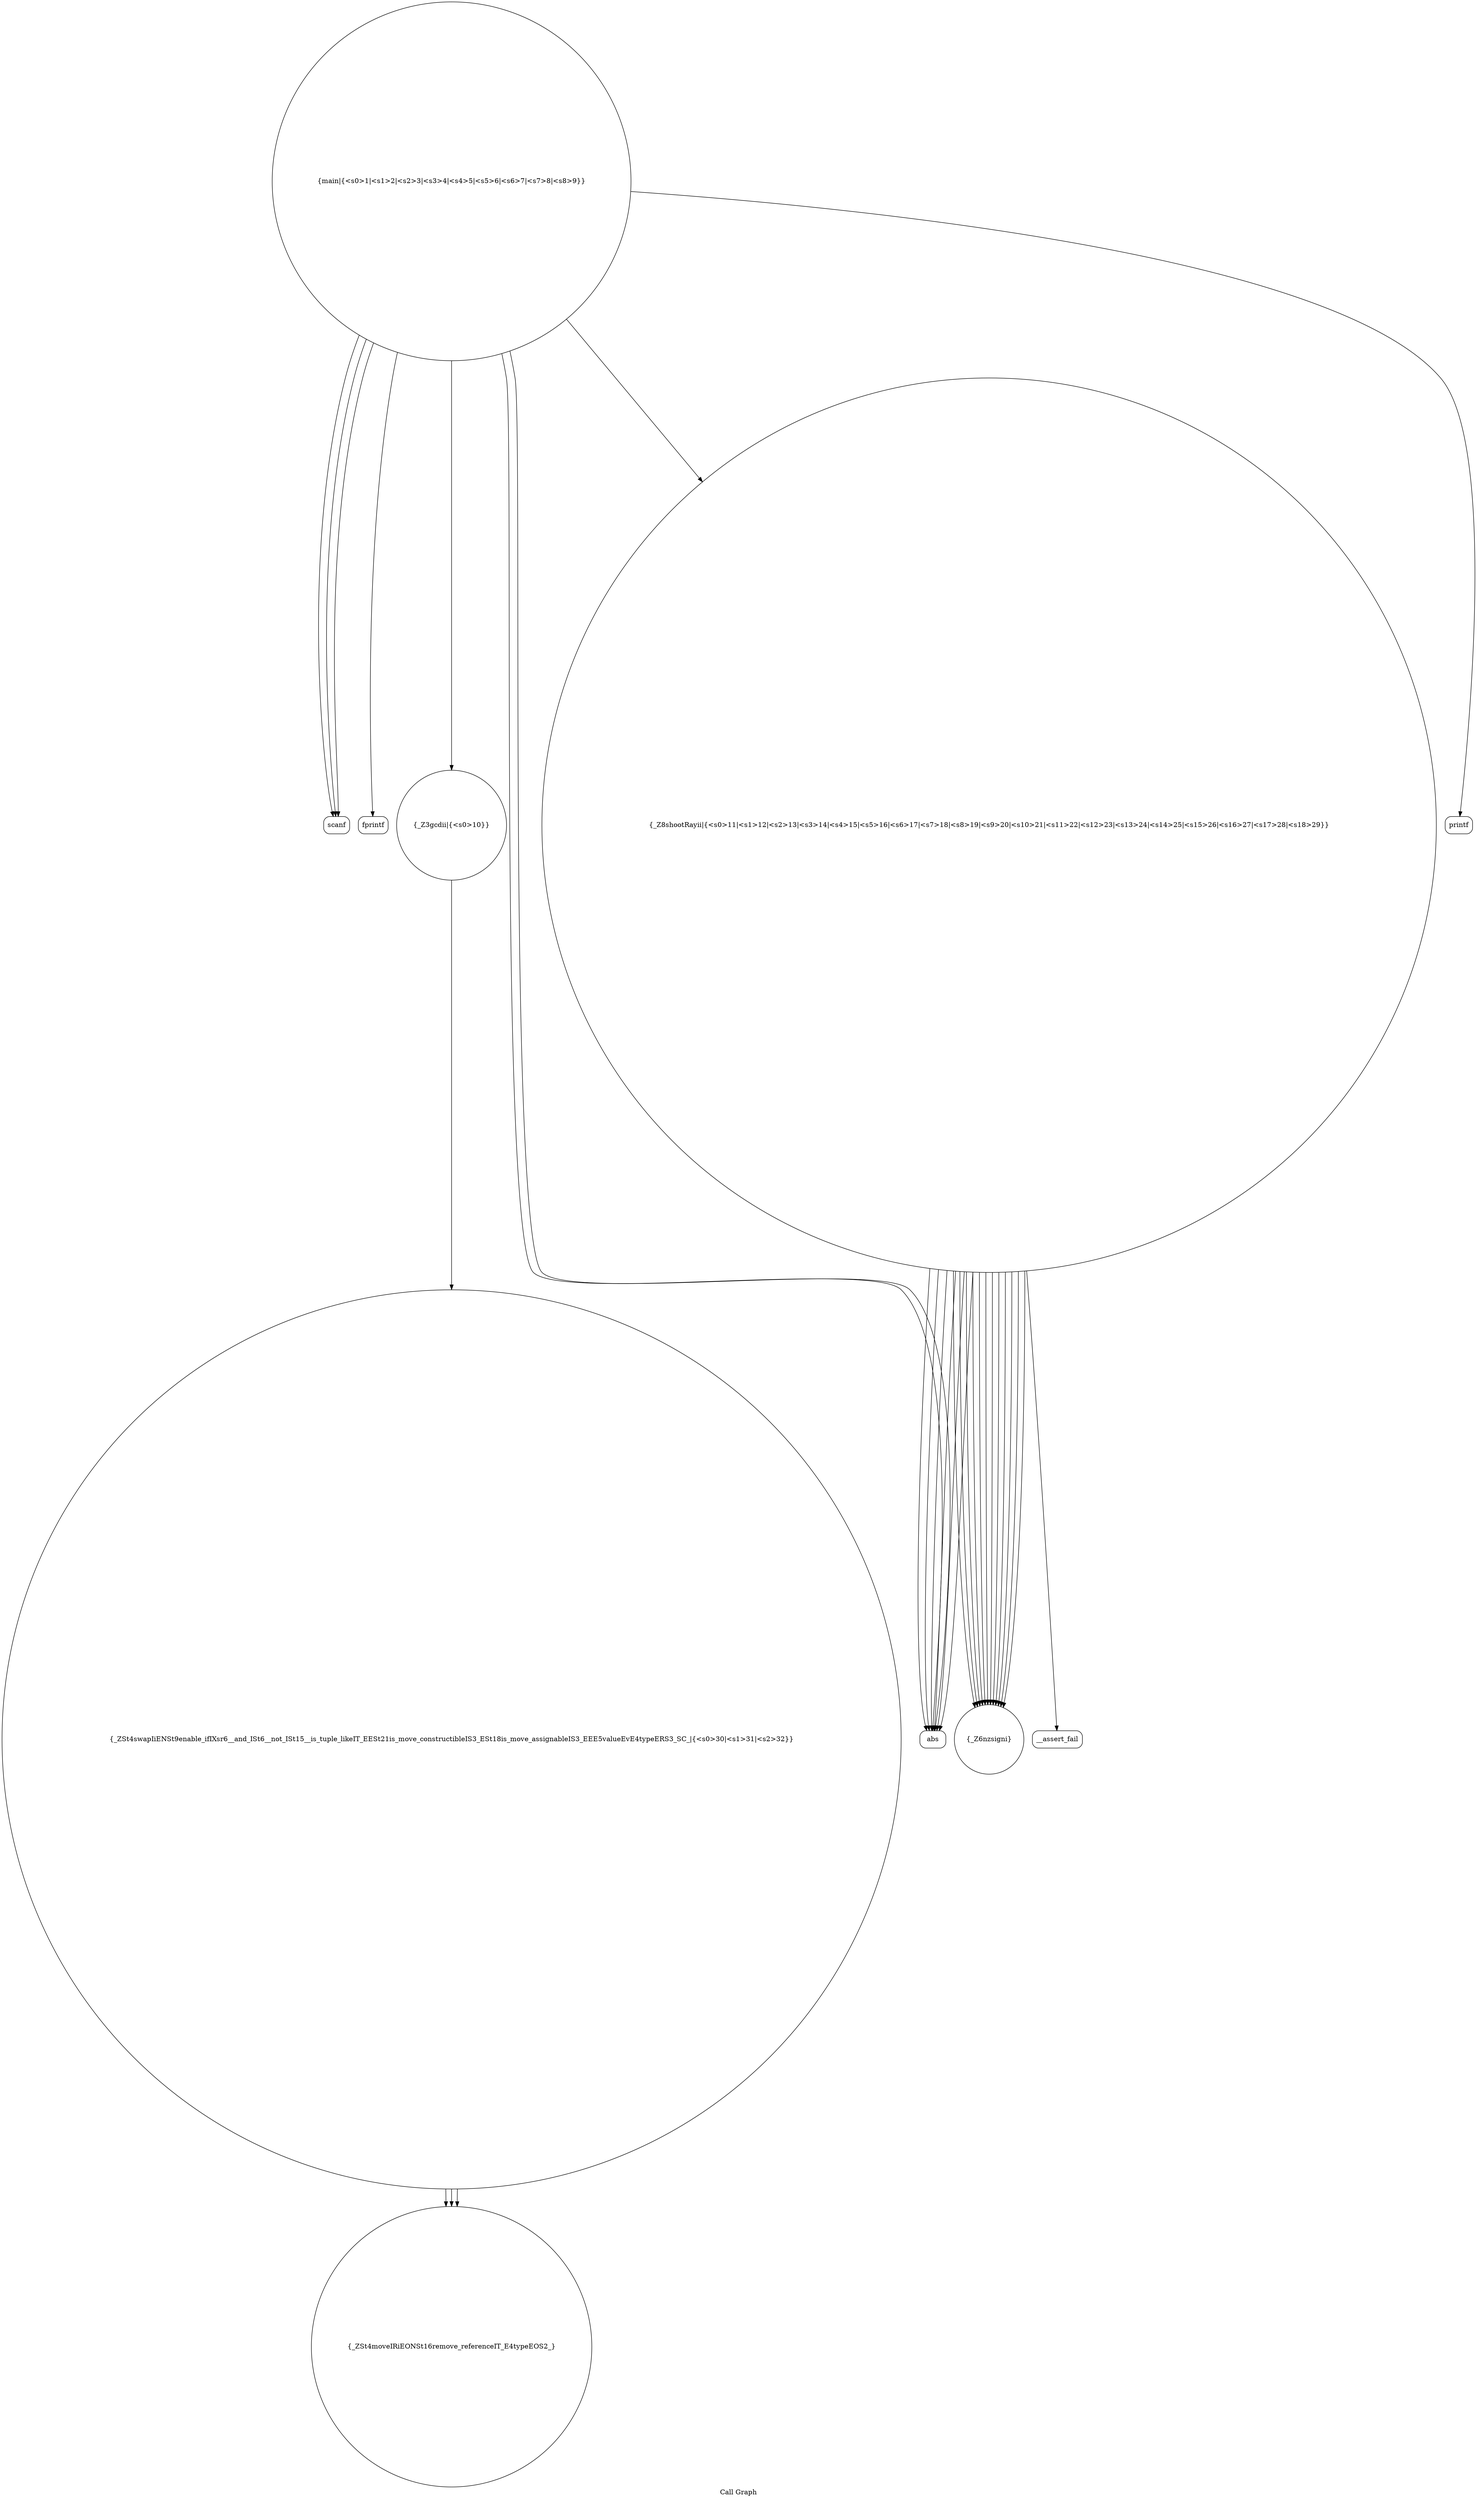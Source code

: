 digraph "Call Graph" {
	label="Call Graph";

	Node0x55e5816c1df0 [shape=record,shape=circle,label="{main|{<s0>1|<s1>2|<s2>3|<s3>4|<s4>5|<s5>6|<s6>7|<s7>8|<s8>9}}"];
	Node0x55e5816c1df0:s0 -> Node0x55e5816c2280[color=black];
	Node0x55e5816c1df0:s1 -> Node0x55e5816c2300[color=black];
	Node0x55e5816c1df0:s2 -> Node0x55e5816c2280[color=black];
	Node0x55e5816c1df0:s3 -> Node0x55e5816c2280[color=black];
	Node0x55e5816c1df0:s4 -> Node0x55e5816c2400[color=black];
	Node0x55e5816c1df0:s5 -> Node0x55e5816c2400[color=black];
	Node0x55e5816c1df0:s6 -> Node0x55e5816c2380[color=black];
	Node0x55e5816c1df0:s7 -> Node0x55e5816c2480[color=black];
	Node0x55e5816c1df0:s8 -> Node0x55e5816c2500[color=black];
	Node0x55e5816c2580 [shape=record,shape=circle,label="{_ZSt4swapIiENSt9enable_ifIXsr6__and_ISt6__not_ISt15__is_tuple_likeIT_EESt21is_move_constructibleIS3_ESt18is_move_assignableIS3_EEE5valueEvE4typeERS3_SC_|{<s0>30|<s1>31|<s2>32}}"];
	Node0x55e5816c2580:s0 -> Node0x55e5816c2600[color=black];
	Node0x55e5816c2580:s1 -> Node0x55e5816c2600[color=black];
	Node0x55e5816c2580:s2 -> Node0x55e5816c2600[color=black];
	Node0x55e5816c2300 [shape=record,shape=Mrecord,label="{fprintf}"];
	Node0x55e5816c2680 [shape=record,shape=circle,label="{_Z6nzsigni}"];
	Node0x55e5816c2400 [shape=record,shape=Mrecord,label="{abs}"];
	Node0x55e5816c2500 [shape=record,shape=Mrecord,label="{printf}"];
	Node0x55e5816c2280 [shape=record,shape=Mrecord,label="{scanf}"];
	Node0x55e5816c2600 [shape=record,shape=circle,label="{_ZSt4moveIRiEONSt16remove_referenceIT_E4typeEOS2_}"];
	Node0x55e5816c2380 [shape=record,shape=circle,label="{_Z3gcdii|{<s0>10}}"];
	Node0x55e5816c2380:s0 -> Node0x55e5816c2580[color=black];
	Node0x55e5816c2700 [shape=record,shape=Mrecord,label="{__assert_fail}"];
	Node0x55e5816c2480 [shape=record,shape=circle,label="{_Z8shootRayii|{<s0>11|<s1>12|<s2>13|<s3>14|<s4>15|<s5>16|<s6>17|<s7>18|<s8>19|<s9>20|<s10>21|<s11>22|<s12>23|<s13>24|<s14>25|<s15>26|<s16>27|<s17>28|<s18>29}}"];
	Node0x55e5816c2480:s0 -> Node0x55e5816c2400[color=black];
	Node0x55e5816c2480:s1 -> Node0x55e5816c2400[color=black];
	Node0x55e5816c2480:s2 -> Node0x55e5816c2400[color=black];
	Node0x55e5816c2480:s3 -> Node0x55e5816c2400[color=black];
	Node0x55e5816c2480:s4 -> Node0x55e5816c2400[color=black];
	Node0x55e5816c2480:s5 -> Node0x55e5816c2400[color=black];
	Node0x55e5816c2480:s6 -> Node0x55e5816c2680[color=black];
	Node0x55e5816c2480:s7 -> Node0x55e5816c2680[color=black];
	Node0x55e5816c2480:s8 -> Node0x55e5816c2680[color=black];
	Node0x55e5816c2480:s9 -> Node0x55e5816c2680[color=black];
	Node0x55e5816c2480:s10 -> Node0x55e5816c2700[color=black];
	Node0x55e5816c2480:s11 -> Node0x55e5816c2680[color=black];
	Node0x55e5816c2480:s12 -> Node0x55e5816c2680[color=black];
	Node0x55e5816c2480:s13 -> Node0x55e5816c2680[color=black];
	Node0x55e5816c2480:s14 -> Node0x55e5816c2680[color=black];
	Node0x55e5816c2480:s15 -> Node0x55e5816c2680[color=black];
	Node0x55e5816c2480:s16 -> Node0x55e5816c2680[color=black];
	Node0x55e5816c2480:s17 -> Node0x55e5816c2680[color=black];
	Node0x55e5816c2480:s18 -> Node0x55e5816c2680[color=black];
}
